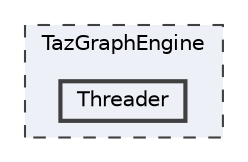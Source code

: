 digraph "/mnt/c/Users/lefte/Mujin/MastersThesis/Taz/TazGraph/TazGraphEngine/Threader"
{
 // LATEX_PDF_SIZE
  bgcolor="transparent";
  edge [fontname=Helvetica,fontsize=10,labelfontname=Helvetica,labelfontsize=10];
  node [fontname=Helvetica,fontsize=10,shape=box,height=0.2,width=0.4];
  compound=true
  subgraph clusterdir_b651ad071ea0015b9e78c24c646b3ca0 {
    graph [ bgcolor="#edf0f7", pencolor="grey25", label="TazGraphEngine", fontname=Helvetica,fontsize=10 style="filled,dashed", URL="dir_b651ad071ea0015b9e78c24c646b3ca0.html",tooltip=""]
  dir_9fdf3b6107e8461ec012c4d0765aaa6b [label="Threader", fillcolor="#edf0f7", color="grey25", style="filled,bold", URL="dir_9fdf3b6107e8461ec012c4d0765aaa6b.html",tooltip=""];
  }
}
